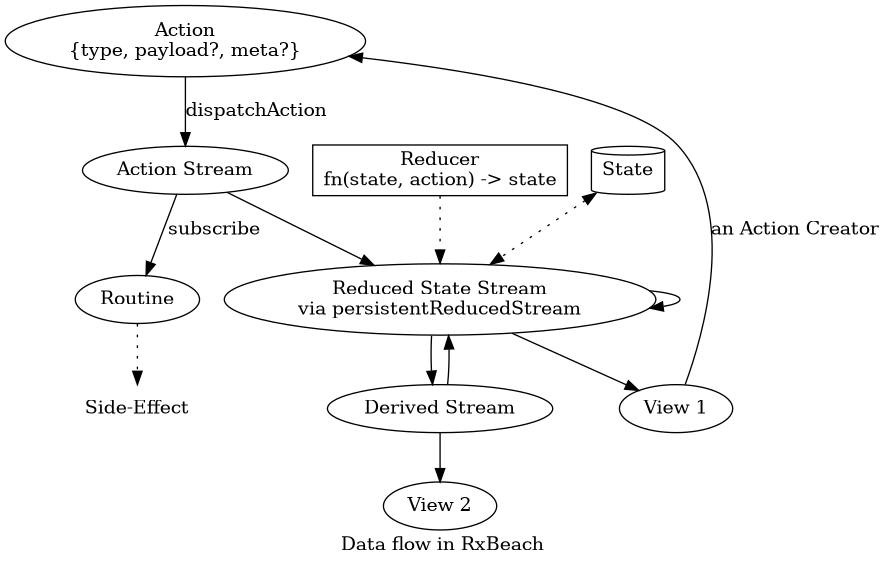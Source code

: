 @startuml
digraph rxbeach {
label="Data flow in RxBeach"
  {
     Action [label="Action\n{type, payload?, meta?}"]
     act_str [label="Action Stream"]
     red_str [label="Reduced State Stream\nvia persistentReducedStream"]
     derived [label="Derived Stream"]
     Reducer [label="Reducer\nfn(state, action) -> state", shape=box]
     State [shape=cylinder]
     eff [label="Side-Effect", shape=none]
     View1 [label="View 1"]
     View2 [label="View 2"]
  }
  Action -> act_str [label=dispatchAction, weight=100]
  Reducer -> red_str [style=dotted]
  State -> red_str [style=dotted,dir=both]
  act_str -> red_str
  act_str -> Routine [label="subscribe"]
  Routine -> eff [style=dotted]
  red_str -> View1
  View1 -> Action [label="an Action Creator"]
  red_str -> derived
  derived -> View2
  red_str -> red_str
  derived -> red_str
}
@enduml